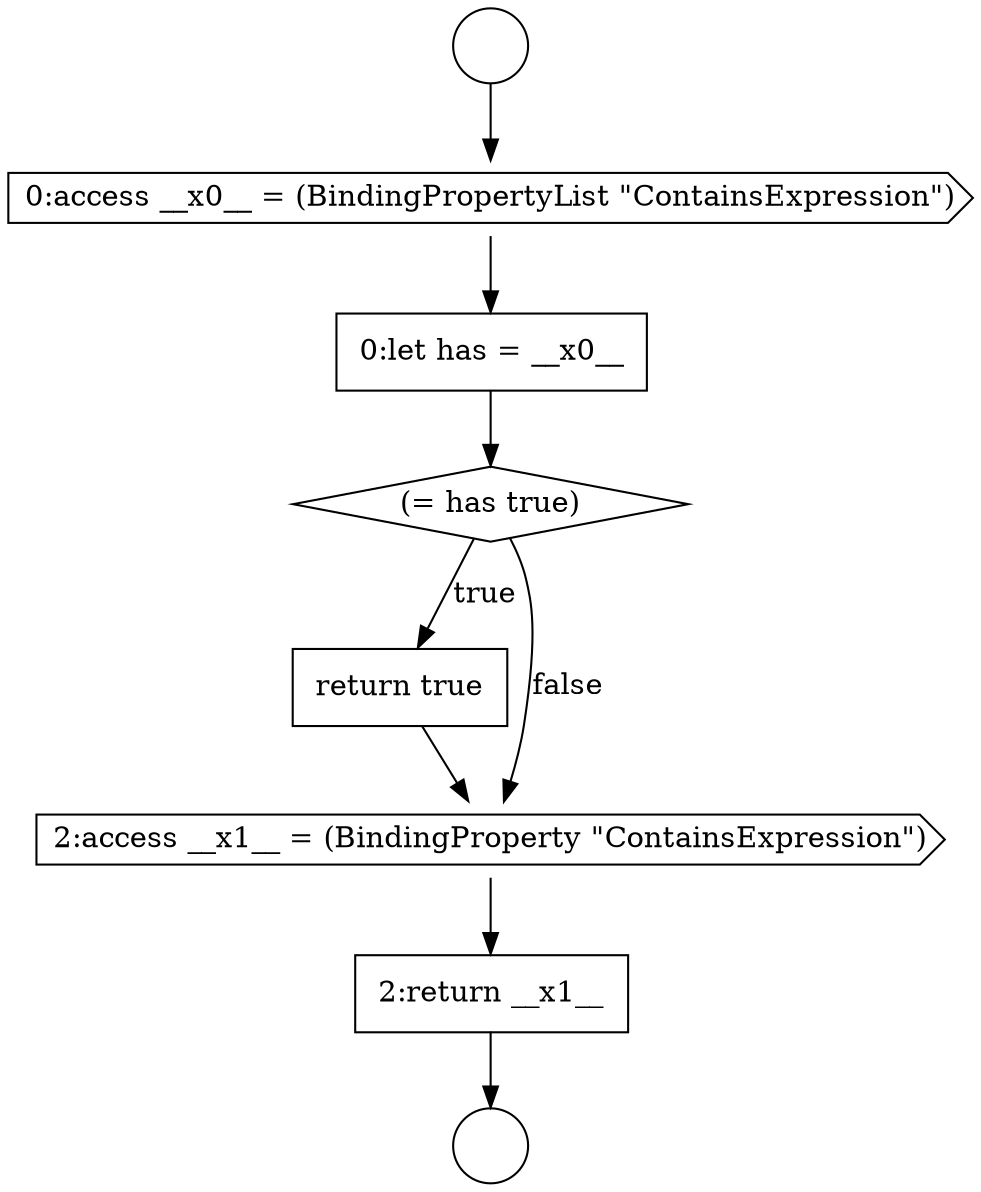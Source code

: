 digraph {
  node5778 [shape=diamond, label=<<font color="black">(= has true)</font>> color="black" fillcolor="white" style=filled]
  node5779 [shape=none, margin=0, label=<<font color="black">
    <table border="0" cellborder="1" cellspacing="0" cellpadding="10">
      <tr><td align="left">return true</td></tr>
    </table>
  </font>> color="black" fillcolor="white" style=filled]
  node5776 [shape=cds, label=<<font color="black">0:access __x0__ = (BindingPropertyList &quot;ContainsExpression&quot;)</font>> color="black" fillcolor="white" style=filled]
  node5780 [shape=cds, label=<<font color="black">2:access __x1__ = (BindingProperty &quot;ContainsExpression&quot;)</font>> color="black" fillcolor="white" style=filled]
  node5775 [shape=circle label=" " color="black" fillcolor="white" style=filled]
  node5777 [shape=none, margin=0, label=<<font color="black">
    <table border="0" cellborder="1" cellspacing="0" cellpadding="10">
      <tr><td align="left">0:let has = __x0__</td></tr>
    </table>
  </font>> color="black" fillcolor="white" style=filled]
  node5781 [shape=none, margin=0, label=<<font color="black">
    <table border="0" cellborder="1" cellspacing="0" cellpadding="10">
      <tr><td align="left">2:return __x1__</td></tr>
    </table>
  </font>> color="black" fillcolor="white" style=filled]
  node5774 [shape=circle label=" " color="black" fillcolor="white" style=filled]
  node5778 -> node5779 [label=<<font color="black">true</font>> color="black"]
  node5778 -> node5780 [label=<<font color="black">false</font>> color="black"]
  node5781 -> node5775 [ color="black"]
  node5780 -> node5781 [ color="black"]
  node5774 -> node5776 [ color="black"]
  node5777 -> node5778 [ color="black"]
  node5776 -> node5777 [ color="black"]
  node5779 -> node5780 [ color="black"]
}
